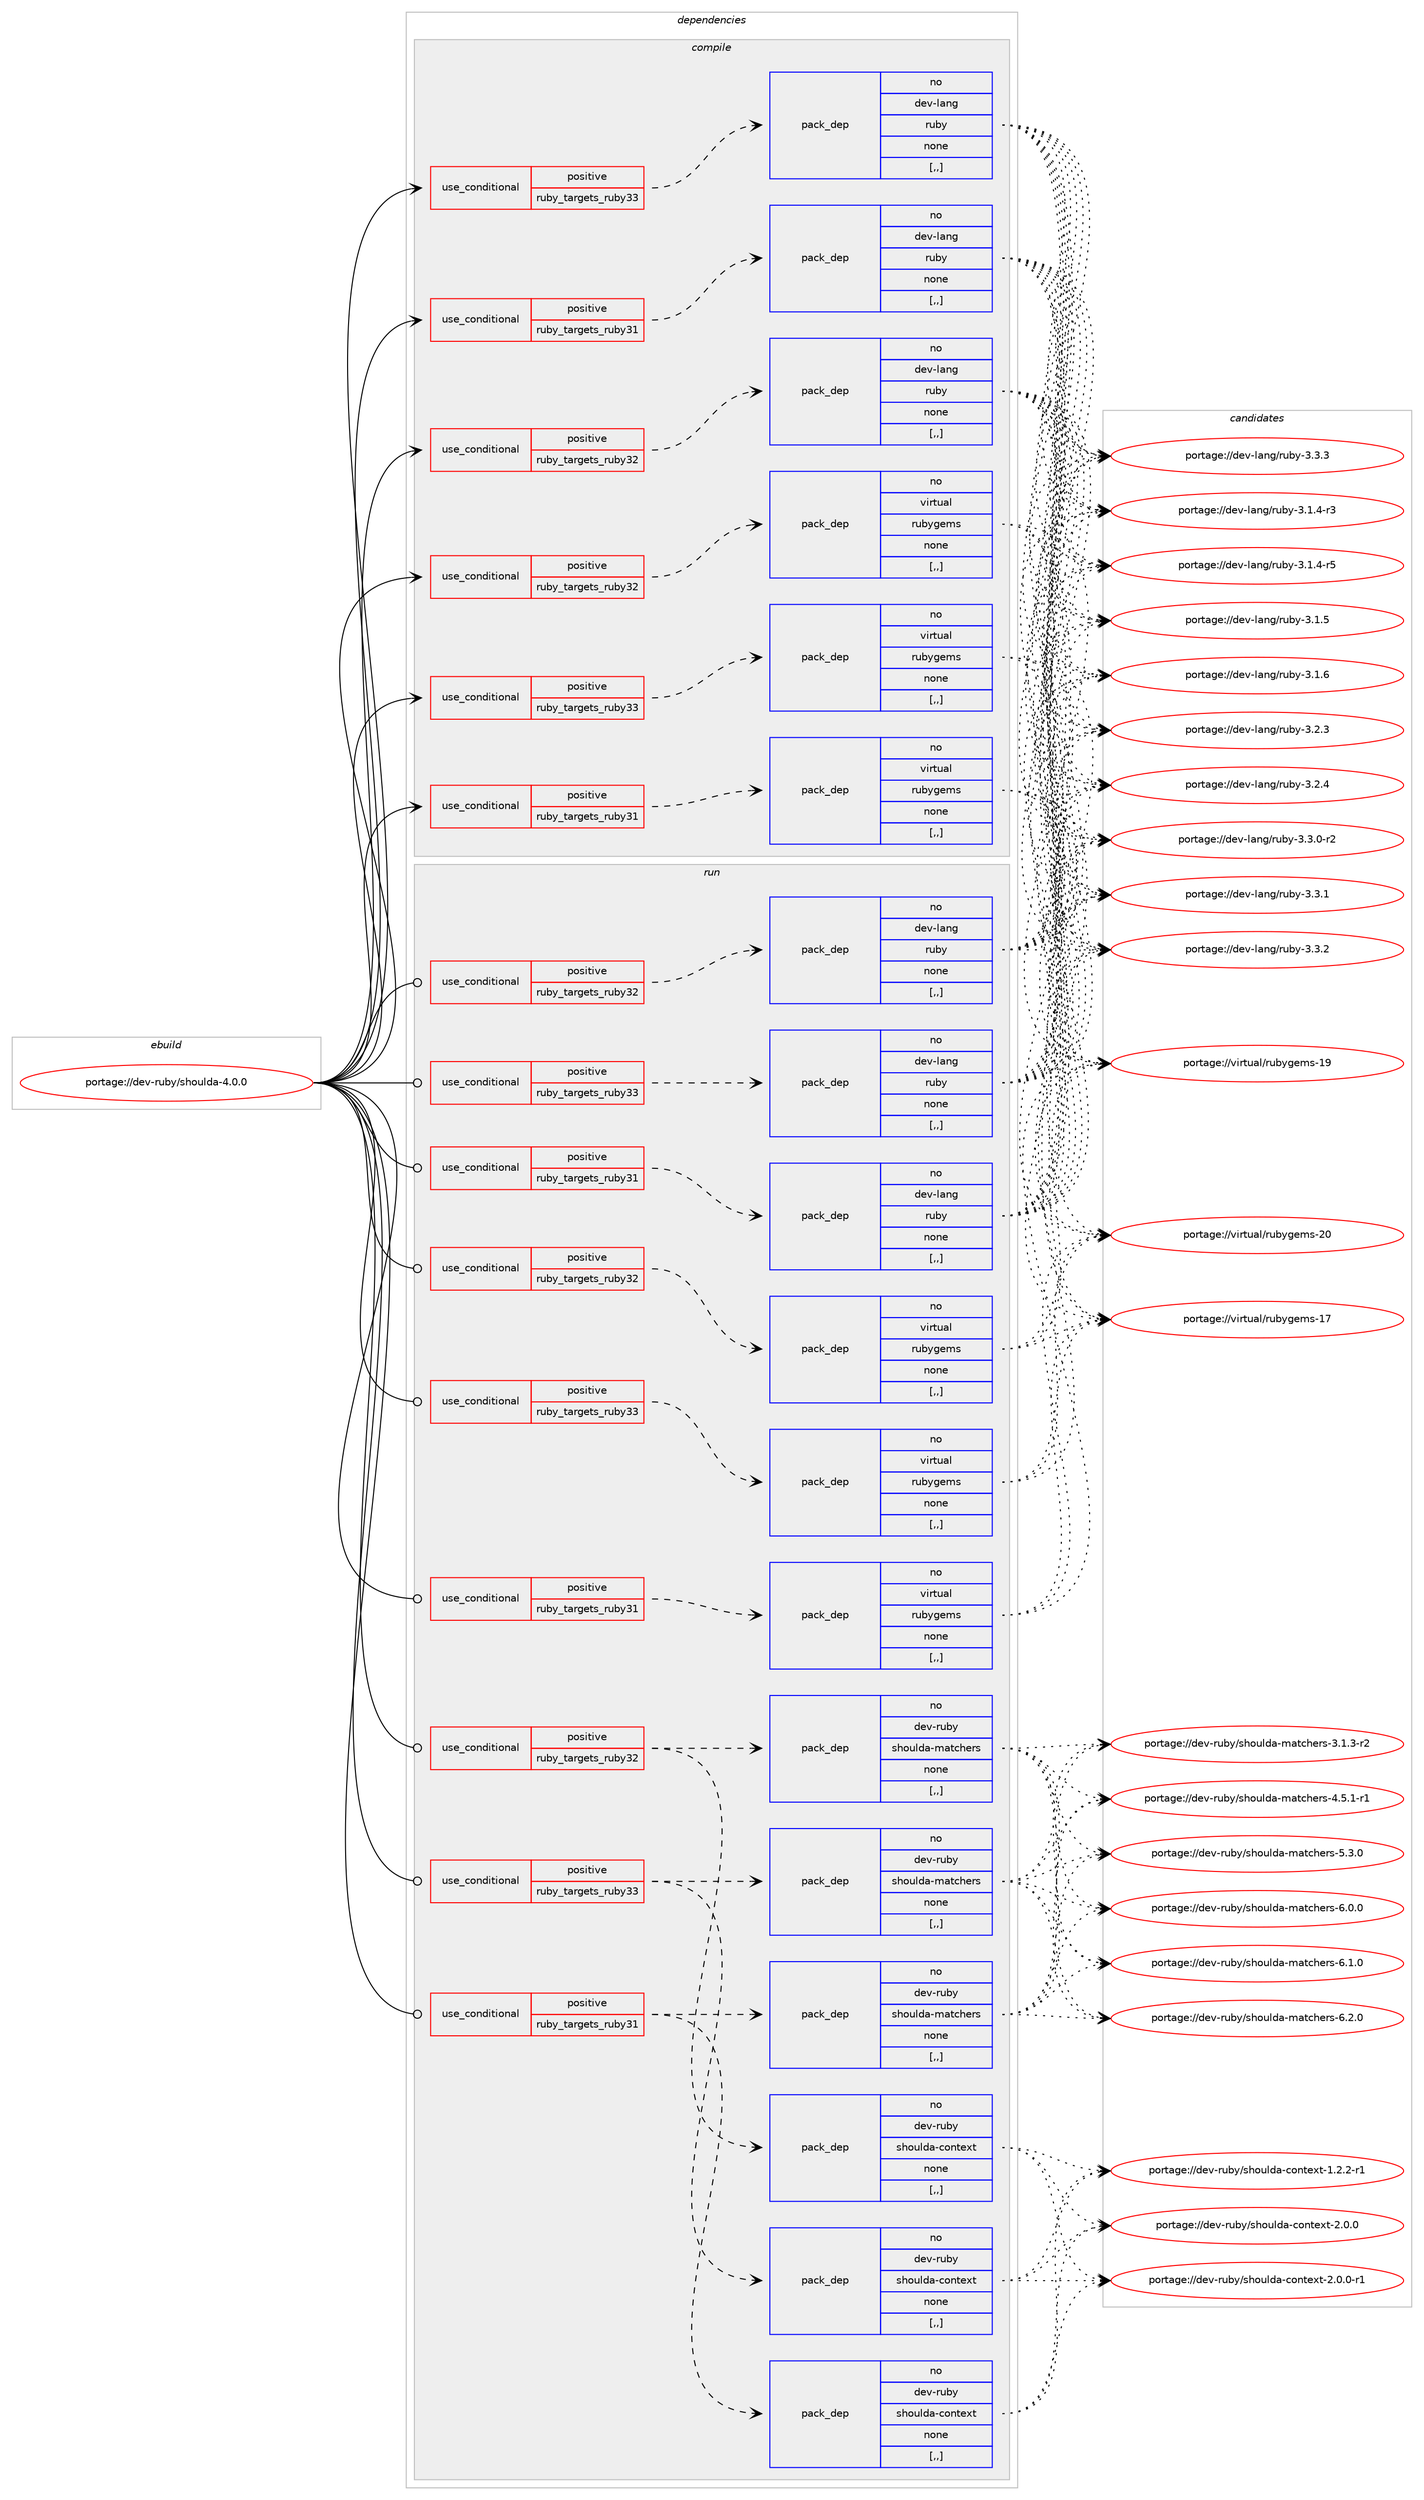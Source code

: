 digraph prolog {

# *************
# Graph options
# *************

newrank=true;
concentrate=true;
compound=true;
graph [rankdir=LR,fontname=Helvetica,fontsize=10,ranksep=1.5];#, ranksep=2.5, nodesep=0.2];
edge  [arrowhead=vee];
node  [fontname=Helvetica,fontsize=10];

# **********
# The ebuild
# **********

subgraph cluster_leftcol {
color=gray;
rank=same;
label=<<i>ebuild</i>>;
id [label="portage://dev-ruby/shoulda-4.0.0", color=red, width=4, href="../dev-ruby/shoulda-4.0.0.svg"];
}

# ****************
# The dependencies
# ****************

subgraph cluster_midcol {
color=gray;
label=<<i>dependencies</i>>;
subgraph cluster_compile {
fillcolor="#eeeeee";
style=filled;
label=<<i>compile</i>>;
subgraph cond55103 {
dependency198864 [label=<<TABLE BORDER="0" CELLBORDER="1" CELLSPACING="0" CELLPADDING="4"><TR><TD ROWSPAN="3" CELLPADDING="10">use_conditional</TD></TR><TR><TD>positive</TD></TR><TR><TD>ruby_targets_ruby31</TD></TR></TABLE>>, shape=none, color=red];
subgraph pack142392 {
dependency198865 [label=<<TABLE BORDER="0" CELLBORDER="1" CELLSPACING="0" CELLPADDING="4" WIDTH="220"><TR><TD ROWSPAN="6" CELLPADDING="30">pack_dep</TD></TR><TR><TD WIDTH="110">no</TD></TR><TR><TD>dev-lang</TD></TR><TR><TD>ruby</TD></TR><TR><TD>none</TD></TR><TR><TD>[,,]</TD></TR></TABLE>>, shape=none, color=blue];
}
dependency198864:e -> dependency198865:w [weight=20,style="dashed",arrowhead="vee"];
}
id:e -> dependency198864:w [weight=20,style="solid",arrowhead="vee"];
subgraph cond55104 {
dependency198866 [label=<<TABLE BORDER="0" CELLBORDER="1" CELLSPACING="0" CELLPADDING="4"><TR><TD ROWSPAN="3" CELLPADDING="10">use_conditional</TD></TR><TR><TD>positive</TD></TR><TR><TD>ruby_targets_ruby31</TD></TR></TABLE>>, shape=none, color=red];
subgraph pack142393 {
dependency198867 [label=<<TABLE BORDER="0" CELLBORDER="1" CELLSPACING="0" CELLPADDING="4" WIDTH="220"><TR><TD ROWSPAN="6" CELLPADDING="30">pack_dep</TD></TR><TR><TD WIDTH="110">no</TD></TR><TR><TD>virtual</TD></TR><TR><TD>rubygems</TD></TR><TR><TD>none</TD></TR><TR><TD>[,,]</TD></TR></TABLE>>, shape=none, color=blue];
}
dependency198866:e -> dependency198867:w [weight=20,style="dashed",arrowhead="vee"];
}
id:e -> dependency198866:w [weight=20,style="solid",arrowhead="vee"];
subgraph cond55105 {
dependency198868 [label=<<TABLE BORDER="0" CELLBORDER="1" CELLSPACING="0" CELLPADDING="4"><TR><TD ROWSPAN="3" CELLPADDING="10">use_conditional</TD></TR><TR><TD>positive</TD></TR><TR><TD>ruby_targets_ruby32</TD></TR></TABLE>>, shape=none, color=red];
subgraph pack142394 {
dependency198869 [label=<<TABLE BORDER="0" CELLBORDER="1" CELLSPACING="0" CELLPADDING="4" WIDTH="220"><TR><TD ROWSPAN="6" CELLPADDING="30">pack_dep</TD></TR><TR><TD WIDTH="110">no</TD></TR><TR><TD>dev-lang</TD></TR><TR><TD>ruby</TD></TR><TR><TD>none</TD></TR><TR><TD>[,,]</TD></TR></TABLE>>, shape=none, color=blue];
}
dependency198868:e -> dependency198869:w [weight=20,style="dashed",arrowhead="vee"];
}
id:e -> dependency198868:w [weight=20,style="solid",arrowhead="vee"];
subgraph cond55106 {
dependency198870 [label=<<TABLE BORDER="0" CELLBORDER="1" CELLSPACING="0" CELLPADDING="4"><TR><TD ROWSPAN="3" CELLPADDING="10">use_conditional</TD></TR><TR><TD>positive</TD></TR><TR><TD>ruby_targets_ruby32</TD></TR></TABLE>>, shape=none, color=red];
subgraph pack142395 {
dependency198871 [label=<<TABLE BORDER="0" CELLBORDER="1" CELLSPACING="0" CELLPADDING="4" WIDTH="220"><TR><TD ROWSPAN="6" CELLPADDING="30">pack_dep</TD></TR><TR><TD WIDTH="110">no</TD></TR><TR><TD>virtual</TD></TR><TR><TD>rubygems</TD></TR><TR><TD>none</TD></TR><TR><TD>[,,]</TD></TR></TABLE>>, shape=none, color=blue];
}
dependency198870:e -> dependency198871:w [weight=20,style="dashed",arrowhead="vee"];
}
id:e -> dependency198870:w [weight=20,style="solid",arrowhead="vee"];
subgraph cond55107 {
dependency198872 [label=<<TABLE BORDER="0" CELLBORDER="1" CELLSPACING="0" CELLPADDING="4"><TR><TD ROWSPAN="3" CELLPADDING="10">use_conditional</TD></TR><TR><TD>positive</TD></TR><TR><TD>ruby_targets_ruby33</TD></TR></TABLE>>, shape=none, color=red];
subgraph pack142396 {
dependency198873 [label=<<TABLE BORDER="0" CELLBORDER="1" CELLSPACING="0" CELLPADDING="4" WIDTH="220"><TR><TD ROWSPAN="6" CELLPADDING="30">pack_dep</TD></TR><TR><TD WIDTH="110">no</TD></TR><TR><TD>dev-lang</TD></TR><TR><TD>ruby</TD></TR><TR><TD>none</TD></TR><TR><TD>[,,]</TD></TR></TABLE>>, shape=none, color=blue];
}
dependency198872:e -> dependency198873:w [weight=20,style="dashed",arrowhead="vee"];
}
id:e -> dependency198872:w [weight=20,style="solid",arrowhead="vee"];
subgraph cond55108 {
dependency198874 [label=<<TABLE BORDER="0" CELLBORDER="1" CELLSPACING="0" CELLPADDING="4"><TR><TD ROWSPAN="3" CELLPADDING="10">use_conditional</TD></TR><TR><TD>positive</TD></TR><TR><TD>ruby_targets_ruby33</TD></TR></TABLE>>, shape=none, color=red];
subgraph pack142397 {
dependency198875 [label=<<TABLE BORDER="0" CELLBORDER="1" CELLSPACING="0" CELLPADDING="4" WIDTH="220"><TR><TD ROWSPAN="6" CELLPADDING="30">pack_dep</TD></TR><TR><TD WIDTH="110">no</TD></TR><TR><TD>virtual</TD></TR><TR><TD>rubygems</TD></TR><TR><TD>none</TD></TR><TR><TD>[,,]</TD></TR></TABLE>>, shape=none, color=blue];
}
dependency198874:e -> dependency198875:w [weight=20,style="dashed",arrowhead="vee"];
}
id:e -> dependency198874:w [weight=20,style="solid",arrowhead="vee"];
}
subgraph cluster_compileandrun {
fillcolor="#eeeeee";
style=filled;
label=<<i>compile and run</i>>;
}
subgraph cluster_run {
fillcolor="#eeeeee";
style=filled;
label=<<i>run</i>>;
subgraph cond55109 {
dependency198876 [label=<<TABLE BORDER="0" CELLBORDER="1" CELLSPACING="0" CELLPADDING="4"><TR><TD ROWSPAN="3" CELLPADDING="10">use_conditional</TD></TR><TR><TD>positive</TD></TR><TR><TD>ruby_targets_ruby31</TD></TR></TABLE>>, shape=none, color=red];
subgraph pack142398 {
dependency198877 [label=<<TABLE BORDER="0" CELLBORDER="1" CELLSPACING="0" CELLPADDING="4" WIDTH="220"><TR><TD ROWSPAN="6" CELLPADDING="30">pack_dep</TD></TR><TR><TD WIDTH="110">no</TD></TR><TR><TD>dev-lang</TD></TR><TR><TD>ruby</TD></TR><TR><TD>none</TD></TR><TR><TD>[,,]</TD></TR></TABLE>>, shape=none, color=blue];
}
dependency198876:e -> dependency198877:w [weight=20,style="dashed",arrowhead="vee"];
}
id:e -> dependency198876:w [weight=20,style="solid",arrowhead="odot"];
subgraph cond55110 {
dependency198878 [label=<<TABLE BORDER="0" CELLBORDER="1" CELLSPACING="0" CELLPADDING="4"><TR><TD ROWSPAN="3" CELLPADDING="10">use_conditional</TD></TR><TR><TD>positive</TD></TR><TR><TD>ruby_targets_ruby31</TD></TR></TABLE>>, shape=none, color=red];
subgraph pack142399 {
dependency198879 [label=<<TABLE BORDER="0" CELLBORDER="1" CELLSPACING="0" CELLPADDING="4" WIDTH="220"><TR><TD ROWSPAN="6" CELLPADDING="30">pack_dep</TD></TR><TR><TD WIDTH="110">no</TD></TR><TR><TD>dev-ruby</TD></TR><TR><TD>shoulda-context</TD></TR><TR><TD>none</TD></TR><TR><TD>[,,]</TD></TR></TABLE>>, shape=none, color=blue];
}
dependency198878:e -> dependency198879:w [weight=20,style="dashed",arrowhead="vee"];
subgraph pack142400 {
dependency198880 [label=<<TABLE BORDER="0" CELLBORDER="1" CELLSPACING="0" CELLPADDING="4" WIDTH="220"><TR><TD ROWSPAN="6" CELLPADDING="30">pack_dep</TD></TR><TR><TD WIDTH="110">no</TD></TR><TR><TD>dev-ruby</TD></TR><TR><TD>shoulda-matchers</TD></TR><TR><TD>none</TD></TR><TR><TD>[,,]</TD></TR></TABLE>>, shape=none, color=blue];
}
dependency198878:e -> dependency198880:w [weight=20,style="dashed",arrowhead="vee"];
}
id:e -> dependency198878:w [weight=20,style="solid",arrowhead="odot"];
subgraph cond55111 {
dependency198881 [label=<<TABLE BORDER="0" CELLBORDER="1" CELLSPACING="0" CELLPADDING="4"><TR><TD ROWSPAN="3" CELLPADDING="10">use_conditional</TD></TR><TR><TD>positive</TD></TR><TR><TD>ruby_targets_ruby31</TD></TR></TABLE>>, shape=none, color=red];
subgraph pack142401 {
dependency198882 [label=<<TABLE BORDER="0" CELLBORDER="1" CELLSPACING="0" CELLPADDING="4" WIDTH="220"><TR><TD ROWSPAN="6" CELLPADDING="30">pack_dep</TD></TR><TR><TD WIDTH="110">no</TD></TR><TR><TD>virtual</TD></TR><TR><TD>rubygems</TD></TR><TR><TD>none</TD></TR><TR><TD>[,,]</TD></TR></TABLE>>, shape=none, color=blue];
}
dependency198881:e -> dependency198882:w [weight=20,style="dashed",arrowhead="vee"];
}
id:e -> dependency198881:w [weight=20,style="solid",arrowhead="odot"];
subgraph cond55112 {
dependency198883 [label=<<TABLE BORDER="0" CELLBORDER="1" CELLSPACING="0" CELLPADDING="4"><TR><TD ROWSPAN="3" CELLPADDING="10">use_conditional</TD></TR><TR><TD>positive</TD></TR><TR><TD>ruby_targets_ruby32</TD></TR></TABLE>>, shape=none, color=red];
subgraph pack142402 {
dependency198884 [label=<<TABLE BORDER="0" CELLBORDER="1" CELLSPACING="0" CELLPADDING="4" WIDTH="220"><TR><TD ROWSPAN="6" CELLPADDING="30">pack_dep</TD></TR><TR><TD WIDTH="110">no</TD></TR><TR><TD>dev-lang</TD></TR><TR><TD>ruby</TD></TR><TR><TD>none</TD></TR><TR><TD>[,,]</TD></TR></TABLE>>, shape=none, color=blue];
}
dependency198883:e -> dependency198884:w [weight=20,style="dashed",arrowhead="vee"];
}
id:e -> dependency198883:w [weight=20,style="solid",arrowhead="odot"];
subgraph cond55113 {
dependency198885 [label=<<TABLE BORDER="0" CELLBORDER="1" CELLSPACING="0" CELLPADDING="4"><TR><TD ROWSPAN="3" CELLPADDING="10">use_conditional</TD></TR><TR><TD>positive</TD></TR><TR><TD>ruby_targets_ruby32</TD></TR></TABLE>>, shape=none, color=red];
subgraph pack142403 {
dependency198886 [label=<<TABLE BORDER="0" CELLBORDER="1" CELLSPACING="0" CELLPADDING="4" WIDTH="220"><TR><TD ROWSPAN="6" CELLPADDING="30">pack_dep</TD></TR><TR><TD WIDTH="110">no</TD></TR><TR><TD>dev-ruby</TD></TR><TR><TD>shoulda-context</TD></TR><TR><TD>none</TD></TR><TR><TD>[,,]</TD></TR></TABLE>>, shape=none, color=blue];
}
dependency198885:e -> dependency198886:w [weight=20,style="dashed",arrowhead="vee"];
subgraph pack142404 {
dependency198887 [label=<<TABLE BORDER="0" CELLBORDER="1" CELLSPACING="0" CELLPADDING="4" WIDTH="220"><TR><TD ROWSPAN="6" CELLPADDING="30">pack_dep</TD></TR><TR><TD WIDTH="110">no</TD></TR><TR><TD>dev-ruby</TD></TR><TR><TD>shoulda-matchers</TD></TR><TR><TD>none</TD></TR><TR><TD>[,,]</TD></TR></TABLE>>, shape=none, color=blue];
}
dependency198885:e -> dependency198887:w [weight=20,style="dashed",arrowhead="vee"];
}
id:e -> dependency198885:w [weight=20,style="solid",arrowhead="odot"];
subgraph cond55114 {
dependency198888 [label=<<TABLE BORDER="0" CELLBORDER="1" CELLSPACING="0" CELLPADDING="4"><TR><TD ROWSPAN="3" CELLPADDING="10">use_conditional</TD></TR><TR><TD>positive</TD></TR><TR><TD>ruby_targets_ruby32</TD></TR></TABLE>>, shape=none, color=red];
subgraph pack142405 {
dependency198889 [label=<<TABLE BORDER="0" CELLBORDER="1" CELLSPACING="0" CELLPADDING="4" WIDTH="220"><TR><TD ROWSPAN="6" CELLPADDING="30">pack_dep</TD></TR><TR><TD WIDTH="110">no</TD></TR><TR><TD>virtual</TD></TR><TR><TD>rubygems</TD></TR><TR><TD>none</TD></TR><TR><TD>[,,]</TD></TR></TABLE>>, shape=none, color=blue];
}
dependency198888:e -> dependency198889:w [weight=20,style="dashed",arrowhead="vee"];
}
id:e -> dependency198888:w [weight=20,style="solid",arrowhead="odot"];
subgraph cond55115 {
dependency198890 [label=<<TABLE BORDER="0" CELLBORDER="1" CELLSPACING="0" CELLPADDING="4"><TR><TD ROWSPAN="3" CELLPADDING="10">use_conditional</TD></TR><TR><TD>positive</TD></TR><TR><TD>ruby_targets_ruby33</TD></TR></TABLE>>, shape=none, color=red];
subgraph pack142406 {
dependency198891 [label=<<TABLE BORDER="0" CELLBORDER="1" CELLSPACING="0" CELLPADDING="4" WIDTH="220"><TR><TD ROWSPAN="6" CELLPADDING="30">pack_dep</TD></TR><TR><TD WIDTH="110">no</TD></TR><TR><TD>dev-lang</TD></TR><TR><TD>ruby</TD></TR><TR><TD>none</TD></TR><TR><TD>[,,]</TD></TR></TABLE>>, shape=none, color=blue];
}
dependency198890:e -> dependency198891:w [weight=20,style="dashed",arrowhead="vee"];
}
id:e -> dependency198890:w [weight=20,style="solid",arrowhead="odot"];
subgraph cond55116 {
dependency198892 [label=<<TABLE BORDER="0" CELLBORDER="1" CELLSPACING="0" CELLPADDING="4"><TR><TD ROWSPAN="3" CELLPADDING="10">use_conditional</TD></TR><TR><TD>positive</TD></TR><TR><TD>ruby_targets_ruby33</TD></TR></TABLE>>, shape=none, color=red];
subgraph pack142407 {
dependency198893 [label=<<TABLE BORDER="0" CELLBORDER="1" CELLSPACING="0" CELLPADDING="4" WIDTH="220"><TR><TD ROWSPAN="6" CELLPADDING="30">pack_dep</TD></TR><TR><TD WIDTH="110">no</TD></TR><TR><TD>dev-ruby</TD></TR><TR><TD>shoulda-context</TD></TR><TR><TD>none</TD></TR><TR><TD>[,,]</TD></TR></TABLE>>, shape=none, color=blue];
}
dependency198892:e -> dependency198893:w [weight=20,style="dashed",arrowhead="vee"];
subgraph pack142408 {
dependency198894 [label=<<TABLE BORDER="0" CELLBORDER="1" CELLSPACING="0" CELLPADDING="4" WIDTH="220"><TR><TD ROWSPAN="6" CELLPADDING="30">pack_dep</TD></TR><TR><TD WIDTH="110">no</TD></TR><TR><TD>dev-ruby</TD></TR><TR><TD>shoulda-matchers</TD></TR><TR><TD>none</TD></TR><TR><TD>[,,]</TD></TR></TABLE>>, shape=none, color=blue];
}
dependency198892:e -> dependency198894:w [weight=20,style="dashed",arrowhead="vee"];
}
id:e -> dependency198892:w [weight=20,style="solid",arrowhead="odot"];
subgraph cond55117 {
dependency198895 [label=<<TABLE BORDER="0" CELLBORDER="1" CELLSPACING="0" CELLPADDING="4"><TR><TD ROWSPAN="3" CELLPADDING="10">use_conditional</TD></TR><TR><TD>positive</TD></TR><TR><TD>ruby_targets_ruby33</TD></TR></TABLE>>, shape=none, color=red];
subgraph pack142409 {
dependency198896 [label=<<TABLE BORDER="0" CELLBORDER="1" CELLSPACING="0" CELLPADDING="4" WIDTH="220"><TR><TD ROWSPAN="6" CELLPADDING="30">pack_dep</TD></TR><TR><TD WIDTH="110">no</TD></TR><TR><TD>virtual</TD></TR><TR><TD>rubygems</TD></TR><TR><TD>none</TD></TR><TR><TD>[,,]</TD></TR></TABLE>>, shape=none, color=blue];
}
dependency198895:e -> dependency198896:w [weight=20,style="dashed",arrowhead="vee"];
}
id:e -> dependency198895:w [weight=20,style="solid",arrowhead="odot"];
}
}

# **************
# The candidates
# **************

subgraph cluster_choices {
rank=same;
color=gray;
label=<<i>candidates</i>>;

subgraph choice142392 {
color=black;
nodesep=1;
choice100101118451089711010347114117981214551464946524511451 [label="portage://dev-lang/ruby-3.1.4-r3", color=red, width=4,href="../dev-lang/ruby-3.1.4-r3.svg"];
choice100101118451089711010347114117981214551464946524511453 [label="portage://dev-lang/ruby-3.1.4-r5", color=red, width=4,href="../dev-lang/ruby-3.1.4-r5.svg"];
choice10010111845108971101034711411798121455146494653 [label="portage://dev-lang/ruby-3.1.5", color=red, width=4,href="../dev-lang/ruby-3.1.5.svg"];
choice10010111845108971101034711411798121455146494654 [label="portage://dev-lang/ruby-3.1.6", color=red, width=4,href="../dev-lang/ruby-3.1.6.svg"];
choice10010111845108971101034711411798121455146504651 [label="portage://dev-lang/ruby-3.2.3", color=red, width=4,href="../dev-lang/ruby-3.2.3.svg"];
choice10010111845108971101034711411798121455146504652 [label="portage://dev-lang/ruby-3.2.4", color=red, width=4,href="../dev-lang/ruby-3.2.4.svg"];
choice100101118451089711010347114117981214551465146484511450 [label="portage://dev-lang/ruby-3.3.0-r2", color=red, width=4,href="../dev-lang/ruby-3.3.0-r2.svg"];
choice10010111845108971101034711411798121455146514649 [label="portage://dev-lang/ruby-3.3.1", color=red, width=4,href="../dev-lang/ruby-3.3.1.svg"];
choice10010111845108971101034711411798121455146514650 [label="portage://dev-lang/ruby-3.3.2", color=red, width=4,href="../dev-lang/ruby-3.3.2.svg"];
choice10010111845108971101034711411798121455146514651 [label="portage://dev-lang/ruby-3.3.3", color=red, width=4,href="../dev-lang/ruby-3.3.3.svg"];
dependency198865:e -> choice100101118451089711010347114117981214551464946524511451:w [style=dotted,weight="100"];
dependency198865:e -> choice100101118451089711010347114117981214551464946524511453:w [style=dotted,weight="100"];
dependency198865:e -> choice10010111845108971101034711411798121455146494653:w [style=dotted,weight="100"];
dependency198865:e -> choice10010111845108971101034711411798121455146494654:w [style=dotted,weight="100"];
dependency198865:e -> choice10010111845108971101034711411798121455146504651:w [style=dotted,weight="100"];
dependency198865:e -> choice10010111845108971101034711411798121455146504652:w [style=dotted,weight="100"];
dependency198865:e -> choice100101118451089711010347114117981214551465146484511450:w [style=dotted,weight="100"];
dependency198865:e -> choice10010111845108971101034711411798121455146514649:w [style=dotted,weight="100"];
dependency198865:e -> choice10010111845108971101034711411798121455146514650:w [style=dotted,weight="100"];
dependency198865:e -> choice10010111845108971101034711411798121455146514651:w [style=dotted,weight="100"];
}
subgraph choice142393 {
color=black;
nodesep=1;
choice118105114116117971084711411798121103101109115454955 [label="portage://virtual/rubygems-17", color=red, width=4,href="../virtual/rubygems-17.svg"];
choice118105114116117971084711411798121103101109115454957 [label="portage://virtual/rubygems-19", color=red, width=4,href="../virtual/rubygems-19.svg"];
choice118105114116117971084711411798121103101109115455048 [label="portage://virtual/rubygems-20", color=red, width=4,href="../virtual/rubygems-20.svg"];
dependency198867:e -> choice118105114116117971084711411798121103101109115454955:w [style=dotted,weight="100"];
dependency198867:e -> choice118105114116117971084711411798121103101109115454957:w [style=dotted,weight="100"];
dependency198867:e -> choice118105114116117971084711411798121103101109115455048:w [style=dotted,weight="100"];
}
subgraph choice142394 {
color=black;
nodesep=1;
choice100101118451089711010347114117981214551464946524511451 [label="portage://dev-lang/ruby-3.1.4-r3", color=red, width=4,href="../dev-lang/ruby-3.1.4-r3.svg"];
choice100101118451089711010347114117981214551464946524511453 [label="portage://dev-lang/ruby-3.1.4-r5", color=red, width=4,href="../dev-lang/ruby-3.1.4-r5.svg"];
choice10010111845108971101034711411798121455146494653 [label="portage://dev-lang/ruby-3.1.5", color=red, width=4,href="../dev-lang/ruby-3.1.5.svg"];
choice10010111845108971101034711411798121455146494654 [label="portage://dev-lang/ruby-3.1.6", color=red, width=4,href="../dev-lang/ruby-3.1.6.svg"];
choice10010111845108971101034711411798121455146504651 [label="portage://dev-lang/ruby-3.2.3", color=red, width=4,href="../dev-lang/ruby-3.2.3.svg"];
choice10010111845108971101034711411798121455146504652 [label="portage://dev-lang/ruby-3.2.4", color=red, width=4,href="../dev-lang/ruby-3.2.4.svg"];
choice100101118451089711010347114117981214551465146484511450 [label="portage://dev-lang/ruby-3.3.0-r2", color=red, width=4,href="../dev-lang/ruby-3.3.0-r2.svg"];
choice10010111845108971101034711411798121455146514649 [label="portage://dev-lang/ruby-3.3.1", color=red, width=4,href="../dev-lang/ruby-3.3.1.svg"];
choice10010111845108971101034711411798121455146514650 [label="portage://dev-lang/ruby-3.3.2", color=red, width=4,href="../dev-lang/ruby-3.3.2.svg"];
choice10010111845108971101034711411798121455146514651 [label="portage://dev-lang/ruby-3.3.3", color=red, width=4,href="../dev-lang/ruby-3.3.3.svg"];
dependency198869:e -> choice100101118451089711010347114117981214551464946524511451:w [style=dotted,weight="100"];
dependency198869:e -> choice100101118451089711010347114117981214551464946524511453:w [style=dotted,weight="100"];
dependency198869:e -> choice10010111845108971101034711411798121455146494653:w [style=dotted,weight="100"];
dependency198869:e -> choice10010111845108971101034711411798121455146494654:w [style=dotted,weight="100"];
dependency198869:e -> choice10010111845108971101034711411798121455146504651:w [style=dotted,weight="100"];
dependency198869:e -> choice10010111845108971101034711411798121455146504652:w [style=dotted,weight="100"];
dependency198869:e -> choice100101118451089711010347114117981214551465146484511450:w [style=dotted,weight="100"];
dependency198869:e -> choice10010111845108971101034711411798121455146514649:w [style=dotted,weight="100"];
dependency198869:e -> choice10010111845108971101034711411798121455146514650:w [style=dotted,weight="100"];
dependency198869:e -> choice10010111845108971101034711411798121455146514651:w [style=dotted,weight="100"];
}
subgraph choice142395 {
color=black;
nodesep=1;
choice118105114116117971084711411798121103101109115454955 [label="portage://virtual/rubygems-17", color=red, width=4,href="../virtual/rubygems-17.svg"];
choice118105114116117971084711411798121103101109115454957 [label="portage://virtual/rubygems-19", color=red, width=4,href="../virtual/rubygems-19.svg"];
choice118105114116117971084711411798121103101109115455048 [label="portage://virtual/rubygems-20", color=red, width=4,href="../virtual/rubygems-20.svg"];
dependency198871:e -> choice118105114116117971084711411798121103101109115454955:w [style=dotted,weight="100"];
dependency198871:e -> choice118105114116117971084711411798121103101109115454957:w [style=dotted,weight="100"];
dependency198871:e -> choice118105114116117971084711411798121103101109115455048:w [style=dotted,weight="100"];
}
subgraph choice142396 {
color=black;
nodesep=1;
choice100101118451089711010347114117981214551464946524511451 [label="portage://dev-lang/ruby-3.1.4-r3", color=red, width=4,href="../dev-lang/ruby-3.1.4-r3.svg"];
choice100101118451089711010347114117981214551464946524511453 [label="portage://dev-lang/ruby-3.1.4-r5", color=red, width=4,href="../dev-lang/ruby-3.1.4-r5.svg"];
choice10010111845108971101034711411798121455146494653 [label="portage://dev-lang/ruby-3.1.5", color=red, width=4,href="../dev-lang/ruby-3.1.5.svg"];
choice10010111845108971101034711411798121455146494654 [label="portage://dev-lang/ruby-3.1.6", color=red, width=4,href="../dev-lang/ruby-3.1.6.svg"];
choice10010111845108971101034711411798121455146504651 [label="portage://dev-lang/ruby-3.2.3", color=red, width=4,href="../dev-lang/ruby-3.2.3.svg"];
choice10010111845108971101034711411798121455146504652 [label="portage://dev-lang/ruby-3.2.4", color=red, width=4,href="../dev-lang/ruby-3.2.4.svg"];
choice100101118451089711010347114117981214551465146484511450 [label="portage://dev-lang/ruby-3.3.0-r2", color=red, width=4,href="../dev-lang/ruby-3.3.0-r2.svg"];
choice10010111845108971101034711411798121455146514649 [label="portage://dev-lang/ruby-3.3.1", color=red, width=4,href="../dev-lang/ruby-3.3.1.svg"];
choice10010111845108971101034711411798121455146514650 [label="portage://dev-lang/ruby-3.3.2", color=red, width=4,href="../dev-lang/ruby-3.3.2.svg"];
choice10010111845108971101034711411798121455146514651 [label="portage://dev-lang/ruby-3.3.3", color=red, width=4,href="../dev-lang/ruby-3.3.3.svg"];
dependency198873:e -> choice100101118451089711010347114117981214551464946524511451:w [style=dotted,weight="100"];
dependency198873:e -> choice100101118451089711010347114117981214551464946524511453:w [style=dotted,weight="100"];
dependency198873:e -> choice10010111845108971101034711411798121455146494653:w [style=dotted,weight="100"];
dependency198873:e -> choice10010111845108971101034711411798121455146494654:w [style=dotted,weight="100"];
dependency198873:e -> choice10010111845108971101034711411798121455146504651:w [style=dotted,weight="100"];
dependency198873:e -> choice10010111845108971101034711411798121455146504652:w [style=dotted,weight="100"];
dependency198873:e -> choice100101118451089711010347114117981214551465146484511450:w [style=dotted,weight="100"];
dependency198873:e -> choice10010111845108971101034711411798121455146514649:w [style=dotted,weight="100"];
dependency198873:e -> choice10010111845108971101034711411798121455146514650:w [style=dotted,weight="100"];
dependency198873:e -> choice10010111845108971101034711411798121455146514651:w [style=dotted,weight="100"];
}
subgraph choice142397 {
color=black;
nodesep=1;
choice118105114116117971084711411798121103101109115454955 [label="portage://virtual/rubygems-17", color=red, width=4,href="../virtual/rubygems-17.svg"];
choice118105114116117971084711411798121103101109115454957 [label="portage://virtual/rubygems-19", color=red, width=4,href="../virtual/rubygems-19.svg"];
choice118105114116117971084711411798121103101109115455048 [label="portage://virtual/rubygems-20", color=red, width=4,href="../virtual/rubygems-20.svg"];
dependency198875:e -> choice118105114116117971084711411798121103101109115454955:w [style=dotted,weight="100"];
dependency198875:e -> choice118105114116117971084711411798121103101109115454957:w [style=dotted,weight="100"];
dependency198875:e -> choice118105114116117971084711411798121103101109115455048:w [style=dotted,weight="100"];
}
subgraph choice142398 {
color=black;
nodesep=1;
choice100101118451089711010347114117981214551464946524511451 [label="portage://dev-lang/ruby-3.1.4-r3", color=red, width=4,href="../dev-lang/ruby-3.1.4-r3.svg"];
choice100101118451089711010347114117981214551464946524511453 [label="portage://dev-lang/ruby-3.1.4-r5", color=red, width=4,href="../dev-lang/ruby-3.1.4-r5.svg"];
choice10010111845108971101034711411798121455146494653 [label="portage://dev-lang/ruby-3.1.5", color=red, width=4,href="../dev-lang/ruby-3.1.5.svg"];
choice10010111845108971101034711411798121455146494654 [label="portage://dev-lang/ruby-3.1.6", color=red, width=4,href="../dev-lang/ruby-3.1.6.svg"];
choice10010111845108971101034711411798121455146504651 [label="portage://dev-lang/ruby-3.2.3", color=red, width=4,href="../dev-lang/ruby-3.2.3.svg"];
choice10010111845108971101034711411798121455146504652 [label="portage://dev-lang/ruby-3.2.4", color=red, width=4,href="../dev-lang/ruby-3.2.4.svg"];
choice100101118451089711010347114117981214551465146484511450 [label="portage://dev-lang/ruby-3.3.0-r2", color=red, width=4,href="../dev-lang/ruby-3.3.0-r2.svg"];
choice10010111845108971101034711411798121455146514649 [label="portage://dev-lang/ruby-3.3.1", color=red, width=4,href="../dev-lang/ruby-3.3.1.svg"];
choice10010111845108971101034711411798121455146514650 [label="portage://dev-lang/ruby-3.3.2", color=red, width=4,href="../dev-lang/ruby-3.3.2.svg"];
choice10010111845108971101034711411798121455146514651 [label="portage://dev-lang/ruby-3.3.3", color=red, width=4,href="../dev-lang/ruby-3.3.3.svg"];
dependency198877:e -> choice100101118451089711010347114117981214551464946524511451:w [style=dotted,weight="100"];
dependency198877:e -> choice100101118451089711010347114117981214551464946524511453:w [style=dotted,weight="100"];
dependency198877:e -> choice10010111845108971101034711411798121455146494653:w [style=dotted,weight="100"];
dependency198877:e -> choice10010111845108971101034711411798121455146494654:w [style=dotted,weight="100"];
dependency198877:e -> choice10010111845108971101034711411798121455146504651:w [style=dotted,weight="100"];
dependency198877:e -> choice10010111845108971101034711411798121455146504652:w [style=dotted,weight="100"];
dependency198877:e -> choice100101118451089711010347114117981214551465146484511450:w [style=dotted,weight="100"];
dependency198877:e -> choice10010111845108971101034711411798121455146514649:w [style=dotted,weight="100"];
dependency198877:e -> choice10010111845108971101034711411798121455146514650:w [style=dotted,weight="100"];
dependency198877:e -> choice10010111845108971101034711411798121455146514651:w [style=dotted,weight="100"];
}
subgraph choice142399 {
color=black;
nodesep=1;
choice1001011184511411798121471151041111171081009745991111101161011201164549465046504511449 [label="portage://dev-ruby/shoulda-context-1.2.2-r1", color=red, width=4,href="../dev-ruby/shoulda-context-1.2.2-r1.svg"];
choice100101118451141179812147115104111117108100974599111110116101120116455046484648 [label="portage://dev-ruby/shoulda-context-2.0.0", color=red, width=4,href="../dev-ruby/shoulda-context-2.0.0.svg"];
choice1001011184511411798121471151041111171081009745991111101161011201164550464846484511449 [label="portage://dev-ruby/shoulda-context-2.0.0-r1", color=red, width=4,href="../dev-ruby/shoulda-context-2.0.0-r1.svg"];
dependency198879:e -> choice1001011184511411798121471151041111171081009745991111101161011201164549465046504511449:w [style=dotted,weight="100"];
dependency198879:e -> choice100101118451141179812147115104111117108100974599111110116101120116455046484648:w [style=dotted,weight="100"];
dependency198879:e -> choice1001011184511411798121471151041111171081009745991111101161011201164550464846484511449:w [style=dotted,weight="100"];
}
subgraph choice142400 {
color=black;
nodesep=1;
choice100101118451141179812147115104111117108100974510997116991041011141154551464946514511450 [label="portage://dev-ruby/shoulda-matchers-3.1.3-r2", color=red, width=4,href="../dev-ruby/shoulda-matchers-3.1.3-r2.svg"];
choice100101118451141179812147115104111117108100974510997116991041011141154552465346494511449 [label="portage://dev-ruby/shoulda-matchers-4.5.1-r1", color=red, width=4,href="../dev-ruby/shoulda-matchers-4.5.1-r1.svg"];
choice10010111845114117981214711510411111710810097451099711699104101114115455346514648 [label="portage://dev-ruby/shoulda-matchers-5.3.0", color=red, width=4,href="../dev-ruby/shoulda-matchers-5.3.0.svg"];
choice10010111845114117981214711510411111710810097451099711699104101114115455446484648 [label="portage://dev-ruby/shoulda-matchers-6.0.0", color=red, width=4,href="../dev-ruby/shoulda-matchers-6.0.0.svg"];
choice10010111845114117981214711510411111710810097451099711699104101114115455446494648 [label="portage://dev-ruby/shoulda-matchers-6.1.0", color=red, width=4,href="../dev-ruby/shoulda-matchers-6.1.0.svg"];
choice10010111845114117981214711510411111710810097451099711699104101114115455446504648 [label="portage://dev-ruby/shoulda-matchers-6.2.0", color=red, width=4,href="../dev-ruby/shoulda-matchers-6.2.0.svg"];
dependency198880:e -> choice100101118451141179812147115104111117108100974510997116991041011141154551464946514511450:w [style=dotted,weight="100"];
dependency198880:e -> choice100101118451141179812147115104111117108100974510997116991041011141154552465346494511449:w [style=dotted,weight="100"];
dependency198880:e -> choice10010111845114117981214711510411111710810097451099711699104101114115455346514648:w [style=dotted,weight="100"];
dependency198880:e -> choice10010111845114117981214711510411111710810097451099711699104101114115455446484648:w [style=dotted,weight="100"];
dependency198880:e -> choice10010111845114117981214711510411111710810097451099711699104101114115455446494648:w [style=dotted,weight="100"];
dependency198880:e -> choice10010111845114117981214711510411111710810097451099711699104101114115455446504648:w [style=dotted,weight="100"];
}
subgraph choice142401 {
color=black;
nodesep=1;
choice118105114116117971084711411798121103101109115454955 [label="portage://virtual/rubygems-17", color=red, width=4,href="../virtual/rubygems-17.svg"];
choice118105114116117971084711411798121103101109115454957 [label="portage://virtual/rubygems-19", color=red, width=4,href="../virtual/rubygems-19.svg"];
choice118105114116117971084711411798121103101109115455048 [label="portage://virtual/rubygems-20", color=red, width=4,href="../virtual/rubygems-20.svg"];
dependency198882:e -> choice118105114116117971084711411798121103101109115454955:w [style=dotted,weight="100"];
dependency198882:e -> choice118105114116117971084711411798121103101109115454957:w [style=dotted,weight="100"];
dependency198882:e -> choice118105114116117971084711411798121103101109115455048:w [style=dotted,weight="100"];
}
subgraph choice142402 {
color=black;
nodesep=1;
choice100101118451089711010347114117981214551464946524511451 [label="portage://dev-lang/ruby-3.1.4-r3", color=red, width=4,href="../dev-lang/ruby-3.1.4-r3.svg"];
choice100101118451089711010347114117981214551464946524511453 [label="portage://dev-lang/ruby-3.1.4-r5", color=red, width=4,href="../dev-lang/ruby-3.1.4-r5.svg"];
choice10010111845108971101034711411798121455146494653 [label="portage://dev-lang/ruby-3.1.5", color=red, width=4,href="../dev-lang/ruby-3.1.5.svg"];
choice10010111845108971101034711411798121455146494654 [label="portage://dev-lang/ruby-3.1.6", color=red, width=4,href="../dev-lang/ruby-3.1.6.svg"];
choice10010111845108971101034711411798121455146504651 [label="portage://dev-lang/ruby-3.2.3", color=red, width=4,href="../dev-lang/ruby-3.2.3.svg"];
choice10010111845108971101034711411798121455146504652 [label="portage://dev-lang/ruby-3.2.4", color=red, width=4,href="../dev-lang/ruby-3.2.4.svg"];
choice100101118451089711010347114117981214551465146484511450 [label="portage://dev-lang/ruby-3.3.0-r2", color=red, width=4,href="../dev-lang/ruby-3.3.0-r2.svg"];
choice10010111845108971101034711411798121455146514649 [label="portage://dev-lang/ruby-3.3.1", color=red, width=4,href="../dev-lang/ruby-3.3.1.svg"];
choice10010111845108971101034711411798121455146514650 [label="portage://dev-lang/ruby-3.3.2", color=red, width=4,href="../dev-lang/ruby-3.3.2.svg"];
choice10010111845108971101034711411798121455146514651 [label="portage://dev-lang/ruby-3.3.3", color=red, width=4,href="../dev-lang/ruby-3.3.3.svg"];
dependency198884:e -> choice100101118451089711010347114117981214551464946524511451:w [style=dotted,weight="100"];
dependency198884:e -> choice100101118451089711010347114117981214551464946524511453:w [style=dotted,weight="100"];
dependency198884:e -> choice10010111845108971101034711411798121455146494653:w [style=dotted,weight="100"];
dependency198884:e -> choice10010111845108971101034711411798121455146494654:w [style=dotted,weight="100"];
dependency198884:e -> choice10010111845108971101034711411798121455146504651:w [style=dotted,weight="100"];
dependency198884:e -> choice10010111845108971101034711411798121455146504652:w [style=dotted,weight="100"];
dependency198884:e -> choice100101118451089711010347114117981214551465146484511450:w [style=dotted,weight="100"];
dependency198884:e -> choice10010111845108971101034711411798121455146514649:w [style=dotted,weight="100"];
dependency198884:e -> choice10010111845108971101034711411798121455146514650:w [style=dotted,weight="100"];
dependency198884:e -> choice10010111845108971101034711411798121455146514651:w [style=dotted,weight="100"];
}
subgraph choice142403 {
color=black;
nodesep=1;
choice1001011184511411798121471151041111171081009745991111101161011201164549465046504511449 [label="portage://dev-ruby/shoulda-context-1.2.2-r1", color=red, width=4,href="../dev-ruby/shoulda-context-1.2.2-r1.svg"];
choice100101118451141179812147115104111117108100974599111110116101120116455046484648 [label="portage://dev-ruby/shoulda-context-2.0.0", color=red, width=4,href="../dev-ruby/shoulda-context-2.0.0.svg"];
choice1001011184511411798121471151041111171081009745991111101161011201164550464846484511449 [label="portage://dev-ruby/shoulda-context-2.0.0-r1", color=red, width=4,href="../dev-ruby/shoulda-context-2.0.0-r1.svg"];
dependency198886:e -> choice1001011184511411798121471151041111171081009745991111101161011201164549465046504511449:w [style=dotted,weight="100"];
dependency198886:e -> choice100101118451141179812147115104111117108100974599111110116101120116455046484648:w [style=dotted,weight="100"];
dependency198886:e -> choice1001011184511411798121471151041111171081009745991111101161011201164550464846484511449:w [style=dotted,weight="100"];
}
subgraph choice142404 {
color=black;
nodesep=1;
choice100101118451141179812147115104111117108100974510997116991041011141154551464946514511450 [label="portage://dev-ruby/shoulda-matchers-3.1.3-r2", color=red, width=4,href="../dev-ruby/shoulda-matchers-3.1.3-r2.svg"];
choice100101118451141179812147115104111117108100974510997116991041011141154552465346494511449 [label="portage://dev-ruby/shoulda-matchers-4.5.1-r1", color=red, width=4,href="../dev-ruby/shoulda-matchers-4.5.1-r1.svg"];
choice10010111845114117981214711510411111710810097451099711699104101114115455346514648 [label="portage://dev-ruby/shoulda-matchers-5.3.0", color=red, width=4,href="../dev-ruby/shoulda-matchers-5.3.0.svg"];
choice10010111845114117981214711510411111710810097451099711699104101114115455446484648 [label="portage://dev-ruby/shoulda-matchers-6.0.0", color=red, width=4,href="../dev-ruby/shoulda-matchers-6.0.0.svg"];
choice10010111845114117981214711510411111710810097451099711699104101114115455446494648 [label="portage://dev-ruby/shoulda-matchers-6.1.0", color=red, width=4,href="../dev-ruby/shoulda-matchers-6.1.0.svg"];
choice10010111845114117981214711510411111710810097451099711699104101114115455446504648 [label="portage://dev-ruby/shoulda-matchers-6.2.0", color=red, width=4,href="../dev-ruby/shoulda-matchers-6.2.0.svg"];
dependency198887:e -> choice100101118451141179812147115104111117108100974510997116991041011141154551464946514511450:w [style=dotted,weight="100"];
dependency198887:e -> choice100101118451141179812147115104111117108100974510997116991041011141154552465346494511449:w [style=dotted,weight="100"];
dependency198887:e -> choice10010111845114117981214711510411111710810097451099711699104101114115455346514648:w [style=dotted,weight="100"];
dependency198887:e -> choice10010111845114117981214711510411111710810097451099711699104101114115455446484648:w [style=dotted,weight="100"];
dependency198887:e -> choice10010111845114117981214711510411111710810097451099711699104101114115455446494648:w [style=dotted,weight="100"];
dependency198887:e -> choice10010111845114117981214711510411111710810097451099711699104101114115455446504648:w [style=dotted,weight="100"];
}
subgraph choice142405 {
color=black;
nodesep=1;
choice118105114116117971084711411798121103101109115454955 [label="portage://virtual/rubygems-17", color=red, width=4,href="../virtual/rubygems-17.svg"];
choice118105114116117971084711411798121103101109115454957 [label="portage://virtual/rubygems-19", color=red, width=4,href="../virtual/rubygems-19.svg"];
choice118105114116117971084711411798121103101109115455048 [label="portage://virtual/rubygems-20", color=red, width=4,href="../virtual/rubygems-20.svg"];
dependency198889:e -> choice118105114116117971084711411798121103101109115454955:w [style=dotted,weight="100"];
dependency198889:e -> choice118105114116117971084711411798121103101109115454957:w [style=dotted,weight="100"];
dependency198889:e -> choice118105114116117971084711411798121103101109115455048:w [style=dotted,weight="100"];
}
subgraph choice142406 {
color=black;
nodesep=1;
choice100101118451089711010347114117981214551464946524511451 [label="portage://dev-lang/ruby-3.1.4-r3", color=red, width=4,href="../dev-lang/ruby-3.1.4-r3.svg"];
choice100101118451089711010347114117981214551464946524511453 [label="portage://dev-lang/ruby-3.1.4-r5", color=red, width=4,href="../dev-lang/ruby-3.1.4-r5.svg"];
choice10010111845108971101034711411798121455146494653 [label="portage://dev-lang/ruby-3.1.5", color=red, width=4,href="../dev-lang/ruby-3.1.5.svg"];
choice10010111845108971101034711411798121455146494654 [label="portage://dev-lang/ruby-3.1.6", color=red, width=4,href="../dev-lang/ruby-3.1.6.svg"];
choice10010111845108971101034711411798121455146504651 [label="portage://dev-lang/ruby-3.2.3", color=red, width=4,href="../dev-lang/ruby-3.2.3.svg"];
choice10010111845108971101034711411798121455146504652 [label="portage://dev-lang/ruby-3.2.4", color=red, width=4,href="../dev-lang/ruby-3.2.4.svg"];
choice100101118451089711010347114117981214551465146484511450 [label="portage://dev-lang/ruby-3.3.0-r2", color=red, width=4,href="../dev-lang/ruby-3.3.0-r2.svg"];
choice10010111845108971101034711411798121455146514649 [label="portage://dev-lang/ruby-3.3.1", color=red, width=4,href="../dev-lang/ruby-3.3.1.svg"];
choice10010111845108971101034711411798121455146514650 [label="portage://dev-lang/ruby-3.3.2", color=red, width=4,href="../dev-lang/ruby-3.3.2.svg"];
choice10010111845108971101034711411798121455146514651 [label="portage://dev-lang/ruby-3.3.3", color=red, width=4,href="../dev-lang/ruby-3.3.3.svg"];
dependency198891:e -> choice100101118451089711010347114117981214551464946524511451:w [style=dotted,weight="100"];
dependency198891:e -> choice100101118451089711010347114117981214551464946524511453:w [style=dotted,weight="100"];
dependency198891:e -> choice10010111845108971101034711411798121455146494653:w [style=dotted,weight="100"];
dependency198891:e -> choice10010111845108971101034711411798121455146494654:w [style=dotted,weight="100"];
dependency198891:e -> choice10010111845108971101034711411798121455146504651:w [style=dotted,weight="100"];
dependency198891:e -> choice10010111845108971101034711411798121455146504652:w [style=dotted,weight="100"];
dependency198891:e -> choice100101118451089711010347114117981214551465146484511450:w [style=dotted,weight="100"];
dependency198891:e -> choice10010111845108971101034711411798121455146514649:w [style=dotted,weight="100"];
dependency198891:e -> choice10010111845108971101034711411798121455146514650:w [style=dotted,weight="100"];
dependency198891:e -> choice10010111845108971101034711411798121455146514651:w [style=dotted,weight="100"];
}
subgraph choice142407 {
color=black;
nodesep=1;
choice1001011184511411798121471151041111171081009745991111101161011201164549465046504511449 [label="portage://dev-ruby/shoulda-context-1.2.2-r1", color=red, width=4,href="../dev-ruby/shoulda-context-1.2.2-r1.svg"];
choice100101118451141179812147115104111117108100974599111110116101120116455046484648 [label="portage://dev-ruby/shoulda-context-2.0.0", color=red, width=4,href="../dev-ruby/shoulda-context-2.0.0.svg"];
choice1001011184511411798121471151041111171081009745991111101161011201164550464846484511449 [label="portage://dev-ruby/shoulda-context-2.0.0-r1", color=red, width=4,href="../dev-ruby/shoulda-context-2.0.0-r1.svg"];
dependency198893:e -> choice1001011184511411798121471151041111171081009745991111101161011201164549465046504511449:w [style=dotted,weight="100"];
dependency198893:e -> choice100101118451141179812147115104111117108100974599111110116101120116455046484648:w [style=dotted,weight="100"];
dependency198893:e -> choice1001011184511411798121471151041111171081009745991111101161011201164550464846484511449:w [style=dotted,weight="100"];
}
subgraph choice142408 {
color=black;
nodesep=1;
choice100101118451141179812147115104111117108100974510997116991041011141154551464946514511450 [label="portage://dev-ruby/shoulda-matchers-3.1.3-r2", color=red, width=4,href="../dev-ruby/shoulda-matchers-3.1.3-r2.svg"];
choice100101118451141179812147115104111117108100974510997116991041011141154552465346494511449 [label="portage://dev-ruby/shoulda-matchers-4.5.1-r1", color=red, width=4,href="../dev-ruby/shoulda-matchers-4.5.1-r1.svg"];
choice10010111845114117981214711510411111710810097451099711699104101114115455346514648 [label="portage://dev-ruby/shoulda-matchers-5.3.0", color=red, width=4,href="../dev-ruby/shoulda-matchers-5.3.0.svg"];
choice10010111845114117981214711510411111710810097451099711699104101114115455446484648 [label="portage://dev-ruby/shoulda-matchers-6.0.0", color=red, width=4,href="../dev-ruby/shoulda-matchers-6.0.0.svg"];
choice10010111845114117981214711510411111710810097451099711699104101114115455446494648 [label="portage://dev-ruby/shoulda-matchers-6.1.0", color=red, width=4,href="../dev-ruby/shoulda-matchers-6.1.0.svg"];
choice10010111845114117981214711510411111710810097451099711699104101114115455446504648 [label="portage://dev-ruby/shoulda-matchers-6.2.0", color=red, width=4,href="../dev-ruby/shoulda-matchers-6.2.0.svg"];
dependency198894:e -> choice100101118451141179812147115104111117108100974510997116991041011141154551464946514511450:w [style=dotted,weight="100"];
dependency198894:e -> choice100101118451141179812147115104111117108100974510997116991041011141154552465346494511449:w [style=dotted,weight="100"];
dependency198894:e -> choice10010111845114117981214711510411111710810097451099711699104101114115455346514648:w [style=dotted,weight="100"];
dependency198894:e -> choice10010111845114117981214711510411111710810097451099711699104101114115455446484648:w [style=dotted,weight="100"];
dependency198894:e -> choice10010111845114117981214711510411111710810097451099711699104101114115455446494648:w [style=dotted,weight="100"];
dependency198894:e -> choice10010111845114117981214711510411111710810097451099711699104101114115455446504648:w [style=dotted,weight="100"];
}
subgraph choice142409 {
color=black;
nodesep=1;
choice118105114116117971084711411798121103101109115454955 [label="portage://virtual/rubygems-17", color=red, width=4,href="../virtual/rubygems-17.svg"];
choice118105114116117971084711411798121103101109115454957 [label="portage://virtual/rubygems-19", color=red, width=4,href="../virtual/rubygems-19.svg"];
choice118105114116117971084711411798121103101109115455048 [label="portage://virtual/rubygems-20", color=red, width=4,href="../virtual/rubygems-20.svg"];
dependency198896:e -> choice118105114116117971084711411798121103101109115454955:w [style=dotted,weight="100"];
dependency198896:e -> choice118105114116117971084711411798121103101109115454957:w [style=dotted,weight="100"];
dependency198896:e -> choice118105114116117971084711411798121103101109115455048:w [style=dotted,weight="100"];
}
}

}
